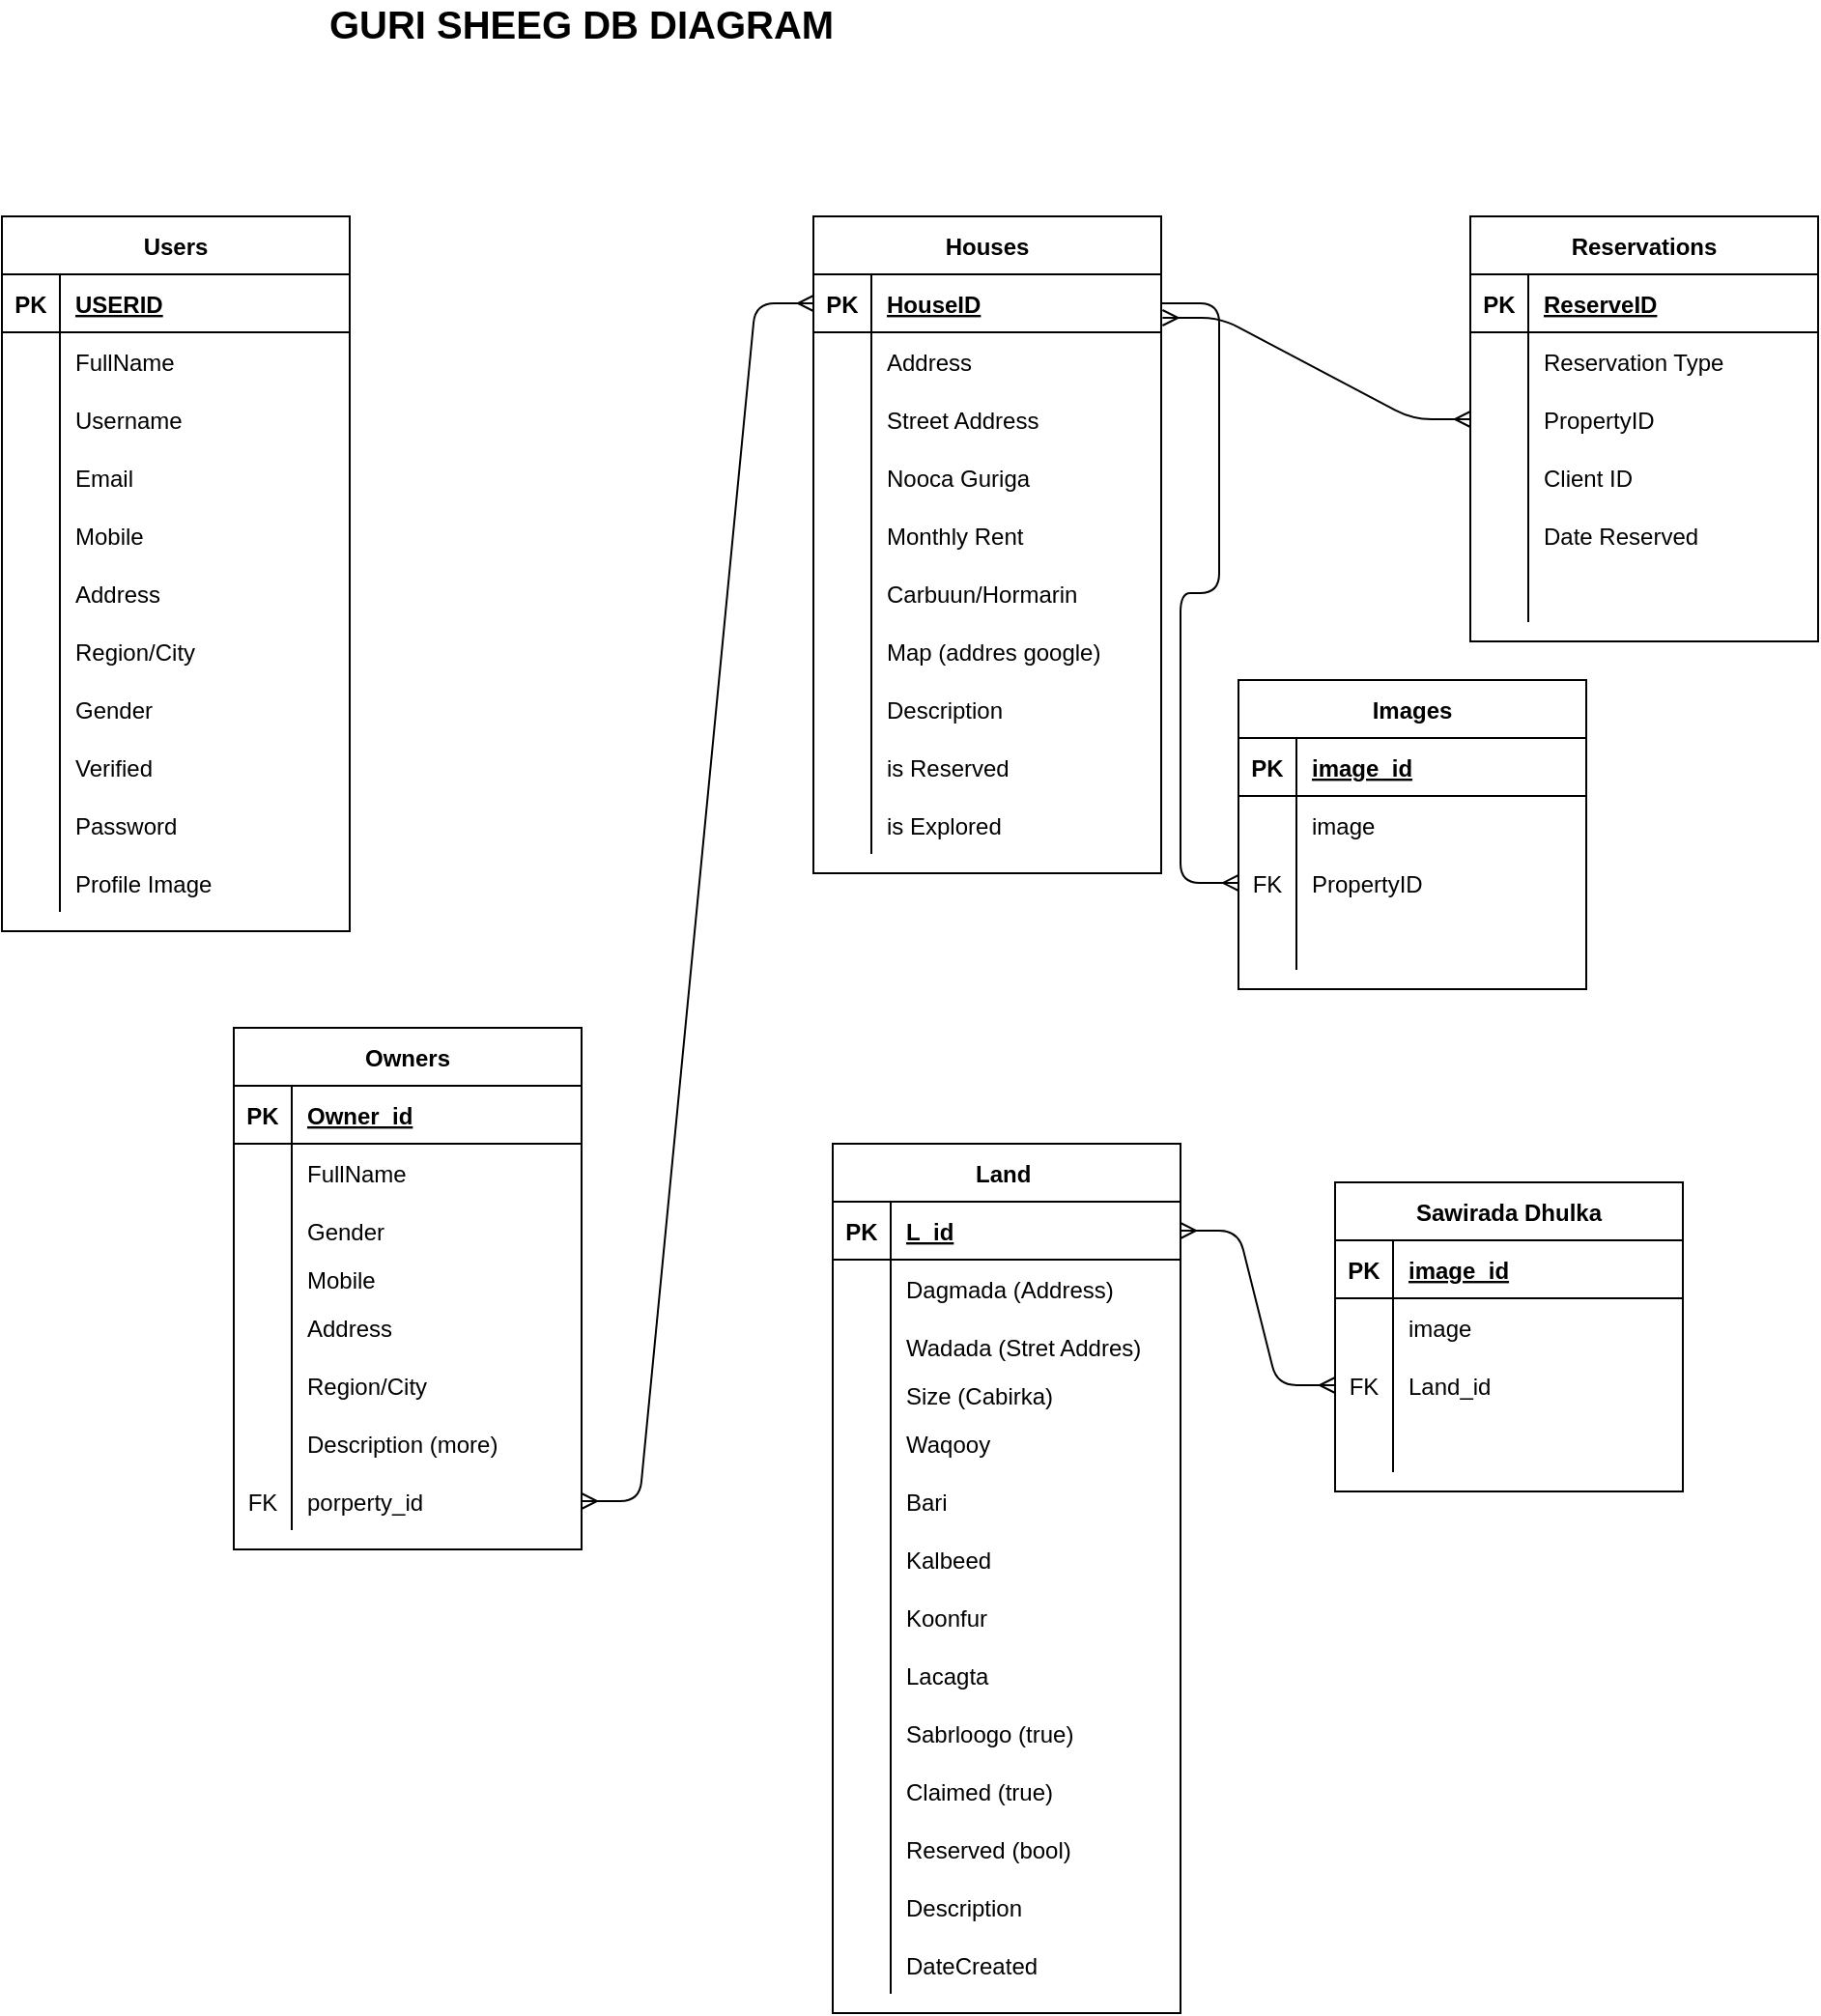 <mxfile version="13.9.9" type="device"><diagram id="U6_lb1b4vRO71BeF-wxr" name="Page-1"><mxGraphModel dx="1390" dy="605" grid="1" gridSize="10" guides="1" tooltips="1" connect="1" arrows="1" fold="1" page="1" pageScale="1" pageWidth="1920" pageHeight="1200" math="0" shadow="0"><root><mxCell id="0"/><mxCell id="1" parent="0"/><mxCell id="2ZqfNFGO2YNVvgoh3ZA--1" value="&lt;b&gt;&lt;font style=&quot;font-size: 20px&quot;&gt;GURI SHEEG DB DIAGRAM&lt;/font&gt;&lt;/b&gt;" style="text;html=1;strokeColor=none;fillColor=none;align=center;verticalAlign=middle;whiteSpace=wrap;rounded=0;" parent="1" vertex="1"><mxGeometry x="200" y="50" width="280" height="20" as="geometry"/></mxCell><mxCell id="2ZqfNFGO2YNVvgoh3ZA--2" value="Users" style="shape=table;startSize=30;container=1;collapsible=1;childLayout=tableLayout;fixedRows=1;rowLines=0;fontStyle=1;align=center;resizeLast=1;" parent="1" vertex="1"><mxGeometry x="40" y="160" width="180" height="370" as="geometry"/></mxCell><mxCell id="2ZqfNFGO2YNVvgoh3ZA--3" value="" style="shape=partialRectangle;collapsible=0;dropTarget=0;pointerEvents=0;fillColor=none;top=0;left=0;bottom=1;right=0;points=[[0,0.5],[1,0.5]];portConstraint=eastwest;" parent="2ZqfNFGO2YNVvgoh3ZA--2" vertex="1"><mxGeometry y="30" width="180" height="30" as="geometry"/></mxCell><mxCell id="2ZqfNFGO2YNVvgoh3ZA--4" value="PK" style="shape=partialRectangle;connectable=0;fillColor=none;top=0;left=0;bottom=0;right=0;fontStyle=1;overflow=hidden;" parent="2ZqfNFGO2YNVvgoh3ZA--3" vertex="1"><mxGeometry width="30" height="30" as="geometry"/></mxCell><mxCell id="2ZqfNFGO2YNVvgoh3ZA--5" value="USERID" style="shape=partialRectangle;connectable=0;fillColor=none;top=0;left=0;bottom=0;right=0;align=left;spacingLeft=6;fontStyle=5;overflow=hidden;" parent="2ZqfNFGO2YNVvgoh3ZA--3" vertex="1"><mxGeometry x="30" width="150" height="30" as="geometry"/></mxCell><mxCell id="2ZqfNFGO2YNVvgoh3ZA--6" value="" style="shape=partialRectangle;collapsible=0;dropTarget=0;pointerEvents=0;fillColor=none;top=0;left=0;bottom=0;right=0;points=[[0,0.5],[1,0.5]];portConstraint=eastwest;" parent="2ZqfNFGO2YNVvgoh3ZA--2" vertex="1"><mxGeometry y="60" width="180" height="30" as="geometry"/></mxCell><mxCell id="2ZqfNFGO2YNVvgoh3ZA--7" value="" style="shape=partialRectangle;connectable=0;fillColor=none;top=0;left=0;bottom=0;right=0;editable=1;overflow=hidden;" parent="2ZqfNFGO2YNVvgoh3ZA--6" vertex="1"><mxGeometry width="30" height="30" as="geometry"/></mxCell><mxCell id="2ZqfNFGO2YNVvgoh3ZA--8" value="FullName" style="shape=partialRectangle;connectable=0;fillColor=none;top=0;left=0;bottom=0;right=0;align=left;spacingLeft=6;overflow=hidden;" parent="2ZqfNFGO2YNVvgoh3ZA--6" vertex="1"><mxGeometry x="30" width="150" height="30" as="geometry"/></mxCell><mxCell id="2ZqfNFGO2YNVvgoh3ZA--9" value="" style="shape=partialRectangle;collapsible=0;dropTarget=0;pointerEvents=0;fillColor=none;top=0;left=0;bottom=0;right=0;points=[[0,0.5],[1,0.5]];portConstraint=eastwest;" parent="2ZqfNFGO2YNVvgoh3ZA--2" vertex="1"><mxGeometry y="90" width="180" height="30" as="geometry"/></mxCell><mxCell id="2ZqfNFGO2YNVvgoh3ZA--10" value="" style="shape=partialRectangle;connectable=0;fillColor=none;top=0;left=0;bottom=0;right=0;editable=1;overflow=hidden;" parent="2ZqfNFGO2YNVvgoh3ZA--9" vertex="1"><mxGeometry width="30" height="30" as="geometry"/></mxCell><mxCell id="2ZqfNFGO2YNVvgoh3ZA--11" value="Username" style="shape=partialRectangle;connectable=0;fillColor=none;top=0;left=0;bottom=0;right=0;align=left;spacingLeft=6;overflow=hidden;" parent="2ZqfNFGO2YNVvgoh3ZA--9" vertex="1"><mxGeometry x="30" width="150" height="30" as="geometry"/></mxCell><mxCell id="2ZqfNFGO2YNVvgoh3ZA--12" value="" style="shape=partialRectangle;collapsible=0;dropTarget=0;pointerEvents=0;fillColor=none;top=0;left=0;bottom=0;right=0;points=[[0,0.5],[1,0.5]];portConstraint=eastwest;" parent="2ZqfNFGO2YNVvgoh3ZA--2" vertex="1"><mxGeometry y="120" width="180" height="30" as="geometry"/></mxCell><mxCell id="2ZqfNFGO2YNVvgoh3ZA--13" value="" style="shape=partialRectangle;connectable=0;fillColor=none;top=0;left=0;bottom=0;right=0;editable=1;overflow=hidden;" parent="2ZqfNFGO2YNVvgoh3ZA--12" vertex="1"><mxGeometry width="30" height="30" as="geometry"/></mxCell><mxCell id="2ZqfNFGO2YNVvgoh3ZA--14" value="Email" style="shape=partialRectangle;connectable=0;fillColor=none;top=0;left=0;bottom=0;right=0;align=left;spacingLeft=6;overflow=hidden;" parent="2ZqfNFGO2YNVvgoh3ZA--12" vertex="1"><mxGeometry x="30" width="150" height="30" as="geometry"/></mxCell><mxCell id="2ZqfNFGO2YNVvgoh3ZA--15" value="" style="shape=partialRectangle;collapsible=0;dropTarget=0;pointerEvents=0;fillColor=none;top=0;left=0;bottom=0;right=0;points=[[0,0.5],[1,0.5]];portConstraint=eastwest;" parent="2ZqfNFGO2YNVvgoh3ZA--2" vertex="1"><mxGeometry y="150" width="180" height="30" as="geometry"/></mxCell><mxCell id="2ZqfNFGO2YNVvgoh3ZA--16" value="" style="shape=partialRectangle;connectable=0;fillColor=none;top=0;left=0;bottom=0;right=0;editable=1;overflow=hidden;" parent="2ZqfNFGO2YNVvgoh3ZA--15" vertex="1"><mxGeometry width="30" height="30" as="geometry"/></mxCell><mxCell id="2ZqfNFGO2YNVvgoh3ZA--17" value="Mobile" style="shape=partialRectangle;connectable=0;fillColor=none;top=0;left=0;bottom=0;right=0;align=left;spacingLeft=6;overflow=hidden;" parent="2ZqfNFGO2YNVvgoh3ZA--15" vertex="1"><mxGeometry x="30" width="150" height="30" as="geometry"/></mxCell><mxCell id="2ZqfNFGO2YNVvgoh3ZA--18" value="" style="shape=partialRectangle;collapsible=0;dropTarget=0;pointerEvents=0;fillColor=none;top=0;left=0;bottom=0;right=0;points=[[0,0.5],[1,0.5]];portConstraint=eastwest;" parent="2ZqfNFGO2YNVvgoh3ZA--2" vertex="1"><mxGeometry y="180" width="180" height="30" as="geometry"/></mxCell><mxCell id="2ZqfNFGO2YNVvgoh3ZA--19" value="" style="shape=partialRectangle;connectable=0;fillColor=none;top=0;left=0;bottom=0;right=0;editable=1;overflow=hidden;" parent="2ZqfNFGO2YNVvgoh3ZA--18" vertex="1"><mxGeometry width="30" height="30" as="geometry"/></mxCell><mxCell id="2ZqfNFGO2YNVvgoh3ZA--20" value="Address" style="shape=partialRectangle;connectable=0;fillColor=none;top=0;left=0;bottom=0;right=0;align=left;spacingLeft=6;overflow=hidden;" parent="2ZqfNFGO2YNVvgoh3ZA--18" vertex="1"><mxGeometry x="30" width="150" height="30" as="geometry"/></mxCell><mxCell id="2ZqfNFGO2YNVvgoh3ZA--21" value="" style="shape=partialRectangle;collapsible=0;dropTarget=0;pointerEvents=0;fillColor=none;top=0;left=0;bottom=0;right=0;points=[[0,0.5],[1,0.5]];portConstraint=eastwest;" parent="2ZqfNFGO2YNVvgoh3ZA--2" vertex="1"><mxGeometry y="210" width="180" height="30" as="geometry"/></mxCell><mxCell id="2ZqfNFGO2YNVvgoh3ZA--22" value="" style="shape=partialRectangle;connectable=0;fillColor=none;top=0;left=0;bottom=0;right=0;editable=1;overflow=hidden;" parent="2ZqfNFGO2YNVvgoh3ZA--21" vertex="1"><mxGeometry width="30" height="30" as="geometry"/></mxCell><mxCell id="2ZqfNFGO2YNVvgoh3ZA--23" value="Region/City" style="shape=partialRectangle;connectable=0;fillColor=none;top=0;left=0;bottom=0;right=0;align=left;spacingLeft=6;overflow=hidden;" parent="2ZqfNFGO2YNVvgoh3ZA--21" vertex="1"><mxGeometry x="30" width="150" height="30" as="geometry"/></mxCell><mxCell id="2ZqfNFGO2YNVvgoh3ZA--24" value="" style="shape=partialRectangle;collapsible=0;dropTarget=0;pointerEvents=0;fillColor=none;top=0;left=0;bottom=0;right=0;points=[[0,0.5],[1,0.5]];portConstraint=eastwest;" parent="2ZqfNFGO2YNVvgoh3ZA--2" vertex="1"><mxGeometry y="240" width="180" height="30" as="geometry"/></mxCell><mxCell id="2ZqfNFGO2YNVvgoh3ZA--25" value="" style="shape=partialRectangle;connectable=0;fillColor=none;top=0;left=0;bottom=0;right=0;editable=1;overflow=hidden;" parent="2ZqfNFGO2YNVvgoh3ZA--24" vertex="1"><mxGeometry width="30" height="30" as="geometry"/></mxCell><mxCell id="2ZqfNFGO2YNVvgoh3ZA--26" value="Gender" style="shape=partialRectangle;connectable=0;fillColor=none;top=0;left=0;bottom=0;right=0;align=left;spacingLeft=6;overflow=hidden;" parent="2ZqfNFGO2YNVvgoh3ZA--24" vertex="1"><mxGeometry x="30" width="150" height="30" as="geometry"/></mxCell><mxCell id="2ZqfNFGO2YNVvgoh3ZA--27" value="" style="shape=partialRectangle;collapsible=0;dropTarget=0;pointerEvents=0;fillColor=none;top=0;left=0;bottom=0;right=0;points=[[0,0.5],[1,0.5]];portConstraint=eastwest;" parent="2ZqfNFGO2YNVvgoh3ZA--2" vertex="1"><mxGeometry y="270" width="180" height="30" as="geometry"/></mxCell><mxCell id="2ZqfNFGO2YNVvgoh3ZA--28" value="" style="shape=partialRectangle;connectable=0;fillColor=none;top=0;left=0;bottom=0;right=0;editable=1;overflow=hidden;" parent="2ZqfNFGO2YNVvgoh3ZA--27" vertex="1"><mxGeometry width="30" height="30" as="geometry"/></mxCell><mxCell id="2ZqfNFGO2YNVvgoh3ZA--29" value="Verified" style="shape=partialRectangle;connectable=0;fillColor=none;top=0;left=0;bottom=0;right=0;align=left;spacingLeft=6;overflow=hidden;" parent="2ZqfNFGO2YNVvgoh3ZA--27" vertex="1"><mxGeometry x="30" width="150" height="30" as="geometry"/></mxCell><mxCell id="2ZqfNFGO2YNVvgoh3ZA--30" value="" style="shape=partialRectangle;collapsible=0;dropTarget=0;pointerEvents=0;fillColor=none;top=0;left=0;bottom=0;right=0;points=[[0,0.5],[1,0.5]];portConstraint=eastwest;" parent="2ZqfNFGO2YNVvgoh3ZA--2" vertex="1"><mxGeometry y="300" width="180" height="30" as="geometry"/></mxCell><mxCell id="2ZqfNFGO2YNVvgoh3ZA--31" value="" style="shape=partialRectangle;connectable=0;fillColor=none;top=0;left=0;bottom=0;right=0;editable=1;overflow=hidden;" parent="2ZqfNFGO2YNVvgoh3ZA--30" vertex="1"><mxGeometry width="30" height="30" as="geometry"/></mxCell><mxCell id="2ZqfNFGO2YNVvgoh3ZA--32" value="Password" style="shape=partialRectangle;connectable=0;fillColor=none;top=0;left=0;bottom=0;right=0;align=left;spacingLeft=6;overflow=hidden;" parent="2ZqfNFGO2YNVvgoh3ZA--30" vertex="1"><mxGeometry x="30" width="150" height="30" as="geometry"/></mxCell><mxCell id="2ZqfNFGO2YNVvgoh3ZA--39" value="" style="shape=partialRectangle;collapsible=0;dropTarget=0;pointerEvents=0;fillColor=none;top=0;left=0;bottom=0;right=0;points=[[0,0.5],[1,0.5]];portConstraint=eastwest;" parent="2ZqfNFGO2YNVvgoh3ZA--2" vertex="1"><mxGeometry y="330" width="180" height="30" as="geometry"/></mxCell><mxCell id="2ZqfNFGO2YNVvgoh3ZA--40" value="" style="shape=partialRectangle;connectable=0;fillColor=none;top=0;left=0;bottom=0;right=0;editable=1;overflow=hidden;" parent="2ZqfNFGO2YNVvgoh3ZA--39" vertex="1"><mxGeometry width="30" height="30" as="geometry"/></mxCell><mxCell id="2ZqfNFGO2YNVvgoh3ZA--41" value="Profile Image" style="shape=partialRectangle;connectable=0;fillColor=none;top=0;left=0;bottom=0;right=0;align=left;spacingLeft=6;overflow=hidden;" parent="2ZqfNFGO2YNVvgoh3ZA--39" vertex="1"><mxGeometry x="30" width="150" height="30" as="geometry"/></mxCell><mxCell id="F2On6cPzuV6YZW8nTKvz-1" value="Houses" style="shape=table;startSize=30;container=1;collapsible=1;childLayout=tableLayout;fixedRows=1;rowLines=0;fontStyle=1;align=center;resizeLast=1;" parent="1" vertex="1"><mxGeometry x="460" y="160" width="180" height="340" as="geometry"/></mxCell><mxCell id="F2On6cPzuV6YZW8nTKvz-2" value="" style="shape=partialRectangle;collapsible=0;dropTarget=0;pointerEvents=0;fillColor=none;top=0;left=0;bottom=1;right=0;points=[[0,0.5],[1,0.5]];portConstraint=eastwest;" parent="F2On6cPzuV6YZW8nTKvz-1" vertex="1"><mxGeometry y="30" width="180" height="30" as="geometry"/></mxCell><mxCell id="F2On6cPzuV6YZW8nTKvz-3" value="PK" style="shape=partialRectangle;connectable=0;fillColor=none;top=0;left=0;bottom=0;right=0;fontStyle=1;overflow=hidden;" parent="F2On6cPzuV6YZW8nTKvz-2" vertex="1"><mxGeometry width="30" height="30" as="geometry"/></mxCell><mxCell id="F2On6cPzuV6YZW8nTKvz-4" value="HouseID" style="shape=partialRectangle;connectable=0;fillColor=none;top=0;left=0;bottom=0;right=0;align=left;spacingLeft=6;fontStyle=5;overflow=hidden;" parent="F2On6cPzuV6YZW8nTKvz-2" vertex="1"><mxGeometry x="30" width="150" height="30" as="geometry"/></mxCell><mxCell id="F2On6cPzuV6YZW8nTKvz-5" value="" style="shape=partialRectangle;collapsible=0;dropTarget=0;pointerEvents=0;fillColor=none;top=0;left=0;bottom=0;right=0;points=[[0,0.5],[1,0.5]];portConstraint=eastwest;" parent="F2On6cPzuV6YZW8nTKvz-1" vertex="1"><mxGeometry y="60" width="180" height="30" as="geometry"/></mxCell><mxCell id="F2On6cPzuV6YZW8nTKvz-6" value="" style="shape=partialRectangle;connectable=0;fillColor=none;top=0;left=0;bottom=0;right=0;editable=1;overflow=hidden;" parent="F2On6cPzuV6YZW8nTKvz-5" vertex="1"><mxGeometry width="30" height="30" as="geometry"/></mxCell><mxCell id="F2On6cPzuV6YZW8nTKvz-7" value="Address" style="shape=partialRectangle;connectable=0;fillColor=none;top=0;left=0;bottom=0;right=0;align=left;spacingLeft=6;overflow=hidden;" parent="F2On6cPzuV6YZW8nTKvz-5" vertex="1"><mxGeometry x="30" width="150" height="30" as="geometry"/></mxCell><mxCell id="F2On6cPzuV6YZW8nTKvz-8" value="" style="shape=partialRectangle;collapsible=0;dropTarget=0;pointerEvents=0;fillColor=none;top=0;left=0;bottom=0;right=0;points=[[0,0.5],[1,0.5]];portConstraint=eastwest;" parent="F2On6cPzuV6YZW8nTKvz-1" vertex="1"><mxGeometry y="90" width="180" height="30" as="geometry"/></mxCell><mxCell id="F2On6cPzuV6YZW8nTKvz-9" value="" style="shape=partialRectangle;connectable=0;fillColor=none;top=0;left=0;bottom=0;right=0;editable=1;overflow=hidden;" parent="F2On6cPzuV6YZW8nTKvz-8" vertex="1"><mxGeometry width="30" height="30" as="geometry"/></mxCell><mxCell id="F2On6cPzuV6YZW8nTKvz-10" value="Street Address" style="shape=partialRectangle;connectable=0;fillColor=none;top=0;left=0;bottom=0;right=0;align=left;spacingLeft=6;overflow=hidden;" parent="F2On6cPzuV6YZW8nTKvz-8" vertex="1"><mxGeometry x="30" width="150" height="30" as="geometry"/></mxCell><mxCell id="F2On6cPzuV6YZW8nTKvz-11" value="" style="shape=partialRectangle;collapsible=0;dropTarget=0;pointerEvents=0;fillColor=none;top=0;left=0;bottom=0;right=0;points=[[0,0.5],[1,0.5]];portConstraint=eastwest;" parent="F2On6cPzuV6YZW8nTKvz-1" vertex="1"><mxGeometry y="120" width="180" height="30" as="geometry"/></mxCell><mxCell id="F2On6cPzuV6YZW8nTKvz-12" value="" style="shape=partialRectangle;connectable=0;fillColor=none;top=0;left=0;bottom=0;right=0;editable=1;overflow=hidden;" parent="F2On6cPzuV6YZW8nTKvz-11" vertex="1"><mxGeometry width="30" height="30" as="geometry"/></mxCell><mxCell id="F2On6cPzuV6YZW8nTKvz-13" value="Nooca Guriga" style="shape=partialRectangle;connectable=0;fillColor=none;top=0;left=0;bottom=0;right=0;align=left;spacingLeft=6;overflow=hidden;" parent="F2On6cPzuV6YZW8nTKvz-11" vertex="1"><mxGeometry x="30" width="150" height="30" as="geometry"/></mxCell><mxCell id="F2On6cPzuV6YZW8nTKvz-14" value="" style="shape=partialRectangle;collapsible=0;dropTarget=0;pointerEvents=0;fillColor=none;top=0;left=0;bottom=0;right=0;points=[[0,0.5],[1,0.5]];portConstraint=eastwest;" parent="F2On6cPzuV6YZW8nTKvz-1" vertex="1"><mxGeometry y="150" width="180" height="30" as="geometry"/></mxCell><mxCell id="F2On6cPzuV6YZW8nTKvz-15" value="" style="shape=partialRectangle;connectable=0;fillColor=none;top=0;left=0;bottom=0;right=0;editable=1;overflow=hidden;" parent="F2On6cPzuV6YZW8nTKvz-14" vertex="1"><mxGeometry width="30" height="30" as="geometry"/></mxCell><mxCell id="F2On6cPzuV6YZW8nTKvz-16" value="Monthly Rent" style="shape=partialRectangle;connectable=0;fillColor=none;top=0;left=0;bottom=0;right=0;align=left;spacingLeft=6;overflow=hidden;" parent="F2On6cPzuV6YZW8nTKvz-14" vertex="1"><mxGeometry x="30" width="150" height="30" as="geometry"/></mxCell><mxCell id="F2On6cPzuV6YZW8nTKvz-17" value="" style="shape=partialRectangle;collapsible=0;dropTarget=0;pointerEvents=0;fillColor=none;top=0;left=0;bottom=0;right=0;points=[[0,0.5],[1,0.5]];portConstraint=eastwest;" parent="F2On6cPzuV6YZW8nTKvz-1" vertex="1"><mxGeometry y="180" width="180" height="30" as="geometry"/></mxCell><mxCell id="F2On6cPzuV6YZW8nTKvz-18" value="" style="shape=partialRectangle;connectable=0;fillColor=none;top=0;left=0;bottom=0;right=0;editable=1;overflow=hidden;" parent="F2On6cPzuV6YZW8nTKvz-17" vertex="1"><mxGeometry width="30" height="30" as="geometry"/></mxCell><mxCell id="F2On6cPzuV6YZW8nTKvz-19" value="Carbuun/Hormarin" style="shape=partialRectangle;connectable=0;fillColor=none;top=0;left=0;bottom=0;right=0;align=left;spacingLeft=6;overflow=hidden;" parent="F2On6cPzuV6YZW8nTKvz-17" vertex="1"><mxGeometry x="30" width="150" height="30" as="geometry"/></mxCell><mxCell id="F2On6cPzuV6YZW8nTKvz-23" value="" style="shape=partialRectangle;collapsible=0;dropTarget=0;pointerEvents=0;fillColor=none;top=0;left=0;bottom=0;right=0;points=[[0,0.5],[1,0.5]];portConstraint=eastwest;" parent="F2On6cPzuV6YZW8nTKvz-1" vertex="1"><mxGeometry y="210" width="180" height="30" as="geometry"/></mxCell><mxCell id="F2On6cPzuV6YZW8nTKvz-24" value="" style="shape=partialRectangle;connectable=0;fillColor=none;top=0;left=0;bottom=0;right=0;editable=1;overflow=hidden;" parent="F2On6cPzuV6YZW8nTKvz-23" vertex="1"><mxGeometry width="30" height="30" as="geometry"/></mxCell><mxCell id="F2On6cPzuV6YZW8nTKvz-25" value="Map (addres google)" style="shape=partialRectangle;connectable=0;fillColor=none;top=0;left=0;bottom=0;right=0;align=left;spacingLeft=6;overflow=hidden;" parent="F2On6cPzuV6YZW8nTKvz-23" vertex="1"><mxGeometry x="30" width="150" height="30" as="geometry"/></mxCell><mxCell id="F2On6cPzuV6YZW8nTKvz-26" value="" style="shape=partialRectangle;collapsible=0;dropTarget=0;pointerEvents=0;fillColor=none;top=0;left=0;bottom=0;right=0;points=[[0,0.5],[1,0.5]];portConstraint=eastwest;" parent="F2On6cPzuV6YZW8nTKvz-1" vertex="1"><mxGeometry y="240" width="180" height="30" as="geometry"/></mxCell><mxCell id="F2On6cPzuV6YZW8nTKvz-27" value="" style="shape=partialRectangle;connectable=0;fillColor=none;top=0;left=0;bottom=0;right=0;editable=1;overflow=hidden;" parent="F2On6cPzuV6YZW8nTKvz-26" vertex="1"><mxGeometry width="30" height="30" as="geometry"/></mxCell><mxCell id="F2On6cPzuV6YZW8nTKvz-28" value="Description" style="shape=partialRectangle;connectable=0;fillColor=none;top=0;left=0;bottom=0;right=0;align=left;spacingLeft=6;overflow=hidden;" parent="F2On6cPzuV6YZW8nTKvz-26" vertex="1"><mxGeometry x="30" width="150" height="30" as="geometry"/></mxCell><mxCell id="F2On6cPzuV6YZW8nTKvz-29" value="" style="shape=partialRectangle;collapsible=0;dropTarget=0;pointerEvents=0;fillColor=none;top=0;left=0;bottom=0;right=0;points=[[0,0.5],[1,0.5]];portConstraint=eastwest;" parent="F2On6cPzuV6YZW8nTKvz-1" vertex="1"><mxGeometry y="270" width="180" height="30" as="geometry"/></mxCell><mxCell id="F2On6cPzuV6YZW8nTKvz-30" value="" style="shape=partialRectangle;connectable=0;fillColor=none;top=0;left=0;bottom=0;right=0;editable=1;overflow=hidden;" parent="F2On6cPzuV6YZW8nTKvz-29" vertex="1"><mxGeometry width="30" height="30" as="geometry"/></mxCell><mxCell id="F2On6cPzuV6YZW8nTKvz-31" value="is Reserved" style="shape=partialRectangle;connectable=0;fillColor=none;top=0;left=0;bottom=0;right=0;align=left;spacingLeft=6;overflow=hidden;" parent="F2On6cPzuV6YZW8nTKvz-29" vertex="1"><mxGeometry x="30" width="150" height="30" as="geometry"/></mxCell><mxCell id="F2On6cPzuV6YZW8nTKvz-32" value="" style="shape=partialRectangle;collapsible=0;dropTarget=0;pointerEvents=0;fillColor=none;top=0;left=0;bottom=0;right=0;points=[[0,0.5],[1,0.5]];portConstraint=eastwest;" parent="F2On6cPzuV6YZW8nTKvz-1" vertex="1"><mxGeometry y="300" width="180" height="30" as="geometry"/></mxCell><mxCell id="F2On6cPzuV6YZW8nTKvz-33" value="" style="shape=partialRectangle;connectable=0;fillColor=none;top=0;left=0;bottom=0;right=0;editable=1;overflow=hidden;" parent="F2On6cPzuV6YZW8nTKvz-32" vertex="1"><mxGeometry width="30" height="30" as="geometry"/></mxCell><mxCell id="F2On6cPzuV6YZW8nTKvz-34" value="is Explored" style="shape=partialRectangle;connectable=0;fillColor=none;top=0;left=0;bottom=0;right=0;align=left;spacingLeft=6;overflow=hidden;" parent="F2On6cPzuV6YZW8nTKvz-32" vertex="1"><mxGeometry x="30" width="150" height="30" as="geometry"/></mxCell><mxCell id="F2On6cPzuV6YZW8nTKvz-38" value="Reservations" style="shape=table;startSize=30;container=1;collapsible=1;childLayout=tableLayout;fixedRows=1;rowLines=0;fontStyle=1;align=center;resizeLast=1;" parent="1" vertex="1"><mxGeometry x="800" y="160" width="180" height="220" as="geometry"/></mxCell><mxCell id="F2On6cPzuV6YZW8nTKvz-39" value="" style="shape=partialRectangle;collapsible=0;dropTarget=0;pointerEvents=0;fillColor=none;top=0;left=0;bottom=1;right=0;points=[[0,0.5],[1,0.5]];portConstraint=eastwest;" parent="F2On6cPzuV6YZW8nTKvz-38" vertex="1"><mxGeometry y="30" width="180" height="30" as="geometry"/></mxCell><mxCell id="F2On6cPzuV6YZW8nTKvz-40" value="PK" style="shape=partialRectangle;connectable=0;fillColor=none;top=0;left=0;bottom=0;right=0;fontStyle=1;overflow=hidden;" parent="F2On6cPzuV6YZW8nTKvz-39" vertex="1"><mxGeometry width="30" height="30" as="geometry"/></mxCell><mxCell id="F2On6cPzuV6YZW8nTKvz-41" value="ReserveID" style="shape=partialRectangle;connectable=0;fillColor=none;top=0;left=0;bottom=0;right=0;align=left;spacingLeft=6;fontStyle=5;overflow=hidden;" parent="F2On6cPzuV6YZW8nTKvz-39" vertex="1"><mxGeometry x="30" width="150" height="30" as="geometry"/></mxCell><mxCell id="F2On6cPzuV6YZW8nTKvz-42" value="" style="shape=partialRectangle;collapsible=0;dropTarget=0;pointerEvents=0;fillColor=none;top=0;left=0;bottom=0;right=0;points=[[0,0.5],[1,0.5]];portConstraint=eastwest;" parent="F2On6cPzuV6YZW8nTKvz-38" vertex="1"><mxGeometry y="60" width="180" height="30" as="geometry"/></mxCell><mxCell id="F2On6cPzuV6YZW8nTKvz-43" value="" style="shape=partialRectangle;connectable=0;fillColor=none;top=0;left=0;bottom=0;right=0;editable=1;overflow=hidden;" parent="F2On6cPzuV6YZW8nTKvz-42" vertex="1"><mxGeometry width="30" height="30" as="geometry"/></mxCell><mxCell id="F2On6cPzuV6YZW8nTKvz-44" value="Reservation Type" style="shape=partialRectangle;connectable=0;fillColor=none;top=0;left=0;bottom=0;right=0;align=left;spacingLeft=6;overflow=hidden;" parent="F2On6cPzuV6YZW8nTKvz-42" vertex="1"><mxGeometry x="30" width="150" height="30" as="geometry"/></mxCell><mxCell id="F2On6cPzuV6YZW8nTKvz-45" value="" style="shape=partialRectangle;collapsible=0;dropTarget=0;pointerEvents=0;fillColor=none;top=0;left=0;bottom=0;right=0;points=[[0,0.5],[1,0.5]];portConstraint=eastwest;" parent="F2On6cPzuV6YZW8nTKvz-38" vertex="1"><mxGeometry y="90" width="180" height="30" as="geometry"/></mxCell><mxCell id="F2On6cPzuV6YZW8nTKvz-46" value="" style="shape=partialRectangle;connectable=0;fillColor=none;top=0;left=0;bottom=0;right=0;editable=1;overflow=hidden;" parent="F2On6cPzuV6YZW8nTKvz-45" vertex="1"><mxGeometry width="30" height="30" as="geometry"/></mxCell><mxCell id="F2On6cPzuV6YZW8nTKvz-47" value="PropertyID" style="shape=partialRectangle;connectable=0;fillColor=none;top=0;left=0;bottom=0;right=0;align=left;spacingLeft=6;overflow=hidden;" parent="F2On6cPzuV6YZW8nTKvz-45" vertex="1"><mxGeometry x="30" width="150" height="30" as="geometry"/></mxCell><mxCell id="F2On6cPzuV6YZW8nTKvz-48" value="" style="shape=partialRectangle;collapsible=0;dropTarget=0;pointerEvents=0;fillColor=none;top=0;left=0;bottom=0;right=0;points=[[0,0.5],[1,0.5]];portConstraint=eastwest;" parent="F2On6cPzuV6YZW8nTKvz-38" vertex="1"><mxGeometry y="120" width="180" height="30" as="geometry"/></mxCell><mxCell id="F2On6cPzuV6YZW8nTKvz-49" value="" style="shape=partialRectangle;connectable=0;fillColor=none;top=0;left=0;bottom=0;right=0;editable=1;overflow=hidden;" parent="F2On6cPzuV6YZW8nTKvz-48" vertex="1"><mxGeometry width="30" height="30" as="geometry"/></mxCell><mxCell id="F2On6cPzuV6YZW8nTKvz-50" value="Client ID" style="shape=partialRectangle;connectable=0;fillColor=none;top=0;left=0;bottom=0;right=0;align=left;spacingLeft=6;overflow=hidden;" parent="F2On6cPzuV6YZW8nTKvz-48" vertex="1"><mxGeometry x="30" width="150" height="30" as="geometry"/></mxCell><mxCell id="F2On6cPzuV6YZW8nTKvz-51" value="" style="shape=partialRectangle;collapsible=0;dropTarget=0;pointerEvents=0;fillColor=none;top=0;left=0;bottom=0;right=0;points=[[0,0.5],[1,0.5]];portConstraint=eastwest;" parent="F2On6cPzuV6YZW8nTKvz-38" vertex="1"><mxGeometry y="150" width="180" height="30" as="geometry"/></mxCell><mxCell id="F2On6cPzuV6YZW8nTKvz-52" value="" style="shape=partialRectangle;connectable=0;fillColor=none;top=0;left=0;bottom=0;right=0;editable=1;overflow=hidden;" parent="F2On6cPzuV6YZW8nTKvz-51" vertex="1"><mxGeometry width="30" height="30" as="geometry"/></mxCell><mxCell id="F2On6cPzuV6YZW8nTKvz-53" value="Date Reserved" style="shape=partialRectangle;connectable=0;fillColor=none;top=0;left=0;bottom=0;right=0;align=left;spacingLeft=6;overflow=hidden;" parent="F2On6cPzuV6YZW8nTKvz-51" vertex="1"><mxGeometry x="30" width="150" height="30" as="geometry"/></mxCell><mxCell id="F2On6cPzuV6YZW8nTKvz-66" value="" style="shape=partialRectangle;collapsible=0;dropTarget=0;pointerEvents=0;fillColor=none;top=0;left=0;bottom=0;right=0;points=[[0,0.5],[1,0.5]];portConstraint=eastwest;" parent="F2On6cPzuV6YZW8nTKvz-38" vertex="1"><mxGeometry y="180" width="180" height="30" as="geometry"/></mxCell><mxCell id="F2On6cPzuV6YZW8nTKvz-67" value="" style="shape=partialRectangle;connectable=0;fillColor=none;top=0;left=0;bottom=0;right=0;editable=1;overflow=hidden;" parent="F2On6cPzuV6YZW8nTKvz-66" vertex="1"><mxGeometry width="30" height="30" as="geometry"/></mxCell><mxCell id="F2On6cPzuV6YZW8nTKvz-68" value="" style="shape=partialRectangle;connectable=0;fillColor=none;top=0;left=0;bottom=0;right=0;align=left;spacingLeft=6;overflow=hidden;" parent="F2On6cPzuV6YZW8nTKvz-66" vertex="1"><mxGeometry x="30" width="150" height="30" as="geometry"/></mxCell><mxCell id="F2On6cPzuV6YZW8nTKvz-75" value="Images" style="shape=table;startSize=30;container=1;collapsible=1;childLayout=tableLayout;fixedRows=1;rowLines=0;fontStyle=1;align=center;resizeLast=1;" parent="1" vertex="1"><mxGeometry x="680" y="400" width="180" height="160" as="geometry"/></mxCell><mxCell id="F2On6cPzuV6YZW8nTKvz-76" value="" style="shape=partialRectangle;collapsible=0;dropTarget=0;pointerEvents=0;fillColor=none;top=0;left=0;bottom=1;right=0;points=[[0,0.5],[1,0.5]];portConstraint=eastwest;" parent="F2On6cPzuV6YZW8nTKvz-75" vertex="1"><mxGeometry y="30" width="180" height="30" as="geometry"/></mxCell><mxCell id="F2On6cPzuV6YZW8nTKvz-77" value="PK" style="shape=partialRectangle;connectable=0;fillColor=none;top=0;left=0;bottom=0;right=0;fontStyle=1;overflow=hidden;" parent="F2On6cPzuV6YZW8nTKvz-76" vertex="1"><mxGeometry width="30" height="30" as="geometry"/></mxCell><mxCell id="F2On6cPzuV6YZW8nTKvz-78" value="image_id" style="shape=partialRectangle;connectable=0;fillColor=none;top=0;left=0;bottom=0;right=0;align=left;spacingLeft=6;fontStyle=5;overflow=hidden;" parent="F2On6cPzuV6YZW8nTKvz-76" vertex="1"><mxGeometry x="30" width="150" height="30" as="geometry"/></mxCell><mxCell id="F2On6cPzuV6YZW8nTKvz-79" value="" style="shape=partialRectangle;collapsible=0;dropTarget=0;pointerEvents=0;fillColor=none;top=0;left=0;bottom=0;right=0;points=[[0,0.5],[1,0.5]];portConstraint=eastwest;" parent="F2On6cPzuV6YZW8nTKvz-75" vertex="1"><mxGeometry y="60" width="180" height="30" as="geometry"/></mxCell><mxCell id="F2On6cPzuV6YZW8nTKvz-80" value="" style="shape=partialRectangle;connectable=0;fillColor=none;top=0;left=0;bottom=0;right=0;editable=1;overflow=hidden;" parent="F2On6cPzuV6YZW8nTKvz-79" vertex="1"><mxGeometry width="30" height="30" as="geometry"/></mxCell><mxCell id="F2On6cPzuV6YZW8nTKvz-81" value="image" style="shape=partialRectangle;connectable=0;fillColor=none;top=0;left=0;bottom=0;right=0;align=left;spacingLeft=6;overflow=hidden;" parent="F2On6cPzuV6YZW8nTKvz-79" vertex="1"><mxGeometry x="30" width="150" height="30" as="geometry"/></mxCell><mxCell id="F2On6cPzuV6YZW8nTKvz-82" value="" style="shape=partialRectangle;collapsible=0;dropTarget=0;pointerEvents=0;fillColor=none;top=0;left=0;bottom=0;right=0;points=[[0,0.5],[1,0.5]];portConstraint=eastwest;" parent="F2On6cPzuV6YZW8nTKvz-75" vertex="1"><mxGeometry y="90" width="180" height="30" as="geometry"/></mxCell><mxCell id="F2On6cPzuV6YZW8nTKvz-83" value="FK" style="shape=partialRectangle;connectable=0;fillColor=none;top=0;left=0;bottom=0;right=0;editable=1;overflow=hidden;" parent="F2On6cPzuV6YZW8nTKvz-82" vertex="1"><mxGeometry width="30" height="30" as="geometry"/></mxCell><mxCell id="F2On6cPzuV6YZW8nTKvz-84" value="PropertyID" style="shape=partialRectangle;connectable=0;fillColor=none;top=0;left=0;bottom=0;right=0;align=left;spacingLeft=6;overflow=hidden;" parent="F2On6cPzuV6YZW8nTKvz-82" vertex="1"><mxGeometry x="30" width="150" height="30" as="geometry"/></mxCell><mxCell id="F2On6cPzuV6YZW8nTKvz-91" value="" style="shape=partialRectangle;collapsible=0;dropTarget=0;pointerEvents=0;fillColor=none;top=0;left=0;bottom=0;right=0;points=[[0,0.5],[1,0.5]];portConstraint=eastwest;" parent="F2On6cPzuV6YZW8nTKvz-75" vertex="1"><mxGeometry y="120" width="180" height="30" as="geometry"/></mxCell><mxCell id="F2On6cPzuV6YZW8nTKvz-92" value="" style="shape=partialRectangle;connectable=0;fillColor=none;top=0;left=0;bottom=0;right=0;editable=1;overflow=hidden;" parent="F2On6cPzuV6YZW8nTKvz-91" vertex="1"><mxGeometry width="30" height="30" as="geometry"/></mxCell><mxCell id="F2On6cPzuV6YZW8nTKvz-93" value="" style="shape=partialRectangle;connectable=0;fillColor=none;top=0;left=0;bottom=0;right=0;align=left;spacingLeft=6;overflow=hidden;" parent="F2On6cPzuV6YZW8nTKvz-91" vertex="1"><mxGeometry x="30" width="150" height="30" as="geometry"/></mxCell><mxCell id="F2On6cPzuV6YZW8nTKvz-94" value="" style="edgeStyle=entityRelationEdgeStyle;fontSize=12;html=1;endArrow=ERmany;exitX=1;exitY=0.5;exitDx=0;exitDy=0;entryX=0;entryY=0.5;entryDx=0;entryDy=0;" parent="1" source="F2On6cPzuV6YZW8nTKvz-2" target="F2On6cPzuV6YZW8nTKvz-82" edge="1"><mxGeometry width="100" height="100" relative="1" as="geometry"><mxPoint x="590" y="670" as="sourcePoint"/><mxPoint x="690" y="570" as="targetPoint"/></mxGeometry></mxCell><mxCell id="F2On6cPzuV6YZW8nTKvz-95" value="" style="edgeStyle=entityRelationEdgeStyle;fontSize=12;html=1;endArrow=ERmany;startArrow=ERmany;entryX=0;entryY=0.5;entryDx=0;entryDy=0;exitX=1.004;exitY=0.75;exitDx=0;exitDy=0;exitPerimeter=0;" parent="1" source="F2On6cPzuV6YZW8nTKvz-2" target="F2On6cPzuV6YZW8nTKvz-45" edge="1"><mxGeometry width="100" height="100" relative="1" as="geometry"><mxPoint x="700" y="380" as="sourcePoint"/><mxPoint x="800" y="280" as="targetPoint"/></mxGeometry></mxCell><mxCell id="F2On6cPzuV6YZW8nTKvz-96" value="Owners" style="shape=table;startSize=30;container=1;collapsible=1;childLayout=tableLayout;fixedRows=1;rowLines=0;fontStyle=1;align=center;resizeLast=1;" parent="1" vertex="1"><mxGeometry x="160" y="580" width="180" height="270" as="geometry"/></mxCell><mxCell id="F2On6cPzuV6YZW8nTKvz-97" value="" style="shape=partialRectangle;collapsible=0;dropTarget=0;pointerEvents=0;fillColor=none;top=0;left=0;bottom=1;right=0;points=[[0,0.5],[1,0.5]];portConstraint=eastwest;" parent="F2On6cPzuV6YZW8nTKvz-96" vertex="1"><mxGeometry y="30" width="180" height="30" as="geometry"/></mxCell><mxCell id="F2On6cPzuV6YZW8nTKvz-98" value="PK" style="shape=partialRectangle;connectable=0;fillColor=none;top=0;left=0;bottom=0;right=0;fontStyle=1;overflow=hidden;" parent="F2On6cPzuV6YZW8nTKvz-97" vertex="1"><mxGeometry width="30" height="30" as="geometry"/></mxCell><mxCell id="F2On6cPzuV6YZW8nTKvz-99" value="Owner_id" style="shape=partialRectangle;connectable=0;fillColor=none;top=0;left=0;bottom=0;right=0;align=left;spacingLeft=6;fontStyle=5;overflow=hidden;" parent="F2On6cPzuV6YZW8nTKvz-97" vertex="1"><mxGeometry x="30" width="150" height="30" as="geometry"/></mxCell><mxCell id="F2On6cPzuV6YZW8nTKvz-100" value="" style="shape=partialRectangle;collapsible=0;dropTarget=0;pointerEvents=0;fillColor=none;top=0;left=0;bottom=0;right=0;points=[[0,0.5],[1,0.5]];portConstraint=eastwest;" parent="F2On6cPzuV6YZW8nTKvz-96" vertex="1"><mxGeometry y="60" width="180" height="30" as="geometry"/></mxCell><mxCell id="F2On6cPzuV6YZW8nTKvz-101" value="" style="shape=partialRectangle;connectable=0;fillColor=none;top=0;left=0;bottom=0;right=0;editable=1;overflow=hidden;" parent="F2On6cPzuV6YZW8nTKvz-100" vertex="1"><mxGeometry width="30" height="30" as="geometry"/></mxCell><mxCell id="F2On6cPzuV6YZW8nTKvz-102" value="FullName" style="shape=partialRectangle;connectable=0;fillColor=none;top=0;left=0;bottom=0;right=0;align=left;spacingLeft=6;overflow=hidden;" parent="F2On6cPzuV6YZW8nTKvz-100" vertex="1"><mxGeometry x="30" width="150" height="30" as="geometry"/></mxCell><mxCell id="F2On6cPzuV6YZW8nTKvz-103" value="" style="shape=partialRectangle;collapsible=0;dropTarget=0;pointerEvents=0;fillColor=none;top=0;left=0;bottom=0;right=0;points=[[0,0.5],[1,0.5]];portConstraint=eastwest;" parent="F2On6cPzuV6YZW8nTKvz-96" vertex="1"><mxGeometry y="90" width="180" height="30" as="geometry"/></mxCell><mxCell id="F2On6cPzuV6YZW8nTKvz-104" value="" style="shape=partialRectangle;connectable=0;fillColor=none;top=0;left=0;bottom=0;right=0;editable=1;overflow=hidden;" parent="F2On6cPzuV6YZW8nTKvz-103" vertex="1"><mxGeometry width="30" height="30" as="geometry"/></mxCell><mxCell id="F2On6cPzuV6YZW8nTKvz-105" value="Gender" style="shape=partialRectangle;connectable=0;fillColor=none;top=0;left=0;bottom=0;right=0;align=left;spacingLeft=6;overflow=hidden;" parent="F2On6cPzuV6YZW8nTKvz-103" vertex="1"><mxGeometry x="30" width="150" height="30" as="geometry"/></mxCell><mxCell id="F2On6cPzuV6YZW8nTKvz-106" value="" style="shape=partialRectangle;collapsible=0;dropTarget=0;pointerEvents=0;fillColor=none;top=0;left=0;bottom=0;right=0;points=[[0,0.5],[1,0.5]];portConstraint=eastwest;" parent="F2On6cPzuV6YZW8nTKvz-96" vertex="1"><mxGeometry y="120" width="180" height="20" as="geometry"/></mxCell><mxCell id="F2On6cPzuV6YZW8nTKvz-107" value="" style="shape=partialRectangle;connectable=0;fillColor=none;top=0;left=0;bottom=0;right=0;editable=1;overflow=hidden;" parent="F2On6cPzuV6YZW8nTKvz-106" vertex="1"><mxGeometry width="30" height="20" as="geometry"/></mxCell><mxCell id="F2On6cPzuV6YZW8nTKvz-108" value="Mobile" style="shape=partialRectangle;connectable=0;fillColor=none;top=0;left=0;bottom=0;right=0;align=left;spacingLeft=6;overflow=hidden;" parent="F2On6cPzuV6YZW8nTKvz-106" vertex="1"><mxGeometry x="30" width="150" height="20" as="geometry"/></mxCell><mxCell id="F2On6cPzuV6YZW8nTKvz-109" value="" style="shape=partialRectangle;collapsible=0;dropTarget=0;pointerEvents=0;fillColor=none;top=0;left=0;bottom=0;right=0;points=[[0,0.5],[1,0.5]];portConstraint=eastwest;" parent="F2On6cPzuV6YZW8nTKvz-96" vertex="1"><mxGeometry y="140" width="180" height="30" as="geometry"/></mxCell><mxCell id="F2On6cPzuV6YZW8nTKvz-110" value="" style="shape=partialRectangle;connectable=0;fillColor=none;top=0;left=0;bottom=0;right=0;editable=1;overflow=hidden;" parent="F2On6cPzuV6YZW8nTKvz-109" vertex="1"><mxGeometry width="30" height="30" as="geometry"/></mxCell><mxCell id="F2On6cPzuV6YZW8nTKvz-111" value="Address" style="shape=partialRectangle;connectable=0;fillColor=none;top=0;left=0;bottom=0;right=0;align=left;spacingLeft=6;overflow=hidden;" parent="F2On6cPzuV6YZW8nTKvz-109" vertex="1"><mxGeometry x="30" width="150" height="30" as="geometry"/></mxCell><mxCell id="F2On6cPzuV6YZW8nTKvz-115" value="" style="shape=partialRectangle;collapsible=0;dropTarget=0;pointerEvents=0;fillColor=none;top=0;left=0;bottom=0;right=0;points=[[0,0.5],[1,0.5]];portConstraint=eastwest;" parent="F2On6cPzuV6YZW8nTKvz-96" vertex="1"><mxGeometry y="170" width="180" height="30" as="geometry"/></mxCell><mxCell id="F2On6cPzuV6YZW8nTKvz-116" value="" style="shape=partialRectangle;connectable=0;fillColor=none;top=0;left=0;bottom=0;right=0;editable=1;overflow=hidden;" parent="F2On6cPzuV6YZW8nTKvz-115" vertex="1"><mxGeometry width="30" height="30" as="geometry"/></mxCell><mxCell id="F2On6cPzuV6YZW8nTKvz-117" value="Region/City" style="shape=partialRectangle;connectable=0;fillColor=none;top=0;left=0;bottom=0;right=0;align=left;spacingLeft=6;overflow=hidden;" parent="F2On6cPzuV6YZW8nTKvz-115" vertex="1"><mxGeometry x="30" width="150" height="30" as="geometry"/></mxCell><mxCell id="F2On6cPzuV6YZW8nTKvz-127" value="" style="shape=partialRectangle;collapsible=0;dropTarget=0;pointerEvents=0;fillColor=none;top=0;left=0;bottom=0;right=0;points=[[0,0.5],[1,0.5]];portConstraint=eastwest;" parent="F2On6cPzuV6YZW8nTKvz-96" vertex="1"><mxGeometry y="200" width="180" height="30" as="geometry"/></mxCell><mxCell id="F2On6cPzuV6YZW8nTKvz-128" value="" style="shape=partialRectangle;connectable=0;fillColor=none;top=0;left=0;bottom=0;right=0;editable=1;overflow=hidden;" parent="F2On6cPzuV6YZW8nTKvz-127" vertex="1"><mxGeometry width="30" height="30" as="geometry"/></mxCell><mxCell id="F2On6cPzuV6YZW8nTKvz-129" value="Description (more)" style="shape=partialRectangle;connectable=0;fillColor=none;top=0;left=0;bottom=0;right=0;align=left;spacingLeft=6;overflow=hidden;" parent="F2On6cPzuV6YZW8nTKvz-127" vertex="1"><mxGeometry x="30" width="150" height="30" as="geometry"/></mxCell><mxCell id="F2On6cPzuV6YZW8nTKvz-130" value="" style="shape=partialRectangle;collapsible=0;dropTarget=0;pointerEvents=0;fillColor=none;top=0;left=0;bottom=0;right=0;points=[[0,0.5],[1,0.5]];portConstraint=eastwest;" parent="F2On6cPzuV6YZW8nTKvz-96" vertex="1"><mxGeometry y="230" width="180" height="30" as="geometry"/></mxCell><mxCell id="F2On6cPzuV6YZW8nTKvz-131" value="FK" style="shape=partialRectangle;connectable=0;fillColor=none;top=0;left=0;bottom=0;right=0;editable=1;overflow=hidden;" parent="F2On6cPzuV6YZW8nTKvz-130" vertex="1"><mxGeometry width="30" height="30" as="geometry"/></mxCell><mxCell id="F2On6cPzuV6YZW8nTKvz-132" value="porperty_id" style="shape=partialRectangle;connectable=0;fillColor=none;top=0;left=0;bottom=0;right=0;align=left;spacingLeft=6;overflow=hidden;" parent="F2On6cPzuV6YZW8nTKvz-130" vertex="1"><mxGeometry x="30" width="150" height="30" as="geometry"/></mxCell><mxCell id="F2On6cPzuV6YZW8nTKvz-133" value="" style="edgeStyle=entityRelationEdgeStyle;fontSize=12;html=1;endArrow=ERmany;startArrow=ERmany;exitX=1;exitY=0.5;exitDx=0;exitDy=0;entryX=0;entryY=0.5;entryDx=0;entryDy=0;" parent="1" source="F2On6cPzuV6YZW8nTKvz-130" target="F2On6cPzuV6YZW8nTKvz-2" edge="1"><mxGeometry width="100" height="100" relative="1" as="geometry"><mxPoint x="460" y="710" as="sourcePoint"/><mxPoint x="560" y="610" as="targetPoint"/></mxGeometry></mxCell><mxCell id="Dku65j2FzhRDF75KE_Of-1" value="Land " style="shape=table;startSize=30;container=1;collapsible=1;childLayout=tableLayout;fixedRows=1;rowLines=0;fontStyle=1;align=center;resizeLast=1;" vertex="1" parent="1"><mxGeometry x="470" y="640" width="180" height="450" as="geometry"/></mxCell><mxCell id="Dku65j2FzhRDF75KE_Of-2" value="" style="shape=partialRectangle;collapsible=0;dropTarget=0;pointerEvents=0;fillColor=none;top=0;left=0;bottom=1;right=0;points=[[0,0.5],[1,0.5]];portConstraint=eastwest;" vertex="1" parent="Dku65j2FzhRDF75KE_Of-1"><mxGeometry y="30" width="180" height="30" as="geometry"/></mxCell><mxCell id="Dku65j2FzhRDF75KE_Of-3" value="PK" style="shape=partialRectangle;connectable=0;fillColor=none;top=0;left=0;bottom=0;right=0;fontStyle=1;overflow=hidden;" vertex="1" parent="Dku65j2FzhRDF75KE_Of-2"><mxGeometry width="30" height="30" as="geometry"/></mxCell><mxCell id="Dku65j2FzhRDF75KE_Of-4" value="L_id" style="shape=partialRectangle;connectable=0;fillColor=none;top=0;left=0;bottom=0;right=0;align=left;spacingLeft=6;fontStyle=5;overflow=hidden;" vertex="1" parent="Dku65j2FzhRDF75KE_Of-2"><mxGeometry x="30" width="150" height="30" as="geometry"/></mxCell><mxCell id="Dku65j2FzhRDF75KE_Of-5" value="" style="shape=partialRectangle;collapsible=0;dropTarget=0;pointerEvents=0;fillColor=none;top=0;left=0;bottom=0;right=0;points=[[0,0.5],[1,0.5]];portConstraint=eastwest;" vertex="1" parent="Dku65j2FzhRDF75KE_Of-1"><mxGeometry y="60" width="180" height="30" as="geometry"/></mxCell><mxCell id="Dku65j2FzhRDF75KE_Of-6" value="" style="shape=partialRectangle;connectable=0;fillColor=none;top=0;left=0;bottom=0;right=0;editable=1;overflow=hidden;" vertex="1" parent="Dku65j2FzhRDF75KE_Of-5"><mxGeometry width="30" height="30" as="geometry"/></mxCell><mxCell id="Dku65j2FzhRDF75KE_Of-7" value="Dagmada (Address)" style="shape=partialRectangle;connectable=0;fillColor=none;top=0;left=0;bottom=0;right=0;align=left;spacingLeft=6;overflow=hidden;" vertex="1" parent="Dku65j2FzhRDF75KE_Of-5"><mxGeometry x="30" width="150" height="30" as="geometry"/></mxCell><mxCell id="Dku65j2FzhRDF75KE_Of-8" value="" style="shape=partialRectangle;collapsible=0;dropTarget=0;pointerEvents=0;fillColor=none;top=0;left=0;bottom=0;right=0;points=[[0,0.5],[1,0.5]];portConstraint=eastwest;" vertex="1" parent="Dku65j2FzhRDF75KE_Of-1"><mxGeometry y="90" width="180" height="30" as="geometry"/></mxCell><mxCell id="Dku65j2FzhRDF75KE_Of-9" value="" style="shape=partialRectangle;connectable=0;fillColor=none;top=0;left=0;bottom=0;right=0;editable=1;overflow=hidden;" vertex="1" parent="Dku65j2FzhRDF75KE_Of-8"><mxGeometry width="30" height="30" as="geometry"/></mxCell><mxCell id="Dku65j2FzhRDF75KE_Of-10" value="Wadada (Stret Addres)" style="shape=partialRectangle;connectable=0;fillColor=none;top=0;left=0;bottom=0;right=0;align=left;spacingLeft=6;overflow=hidden;" vertex="1" parent="Dku65j2FzhRDF75KE_Of-8"><mxGeometry x="30" width="150" height="30" as="geometry"/></mxCell><mxCell id="Dku65j2FzhRDF75KE_Of-11" value="" style="shape=partialRectangle;collapsible=0;dropTarget=0;pointerEvents=0;fillColor=none;top=0;left=0;bottom=0;right=0;points=[[0,0.5],[1,0.5]];portConstraint=eastwest;" vertex="1" parent="Dku65j2FzhRDF75KE_Of-1"><mxGeometry y="120" width="180" height="20" as="geometry"/></mxCell><mxCell id="Dku65j2FzhRDF75KE_Of-12" value="" style="shape=partialRectangle;connectable=0;fillColor=none;top=0;left=0;bottom=0;right=0;editable=1;overflow=hidden;" vertex="1" parent="Dku65j2FzhRDF75KE_Of-11"><mxGeometry width="30" height="20" as="geometry"/></mxCell><mxCell id="Dku65j2FzhRDF75KE_Of-13" value="Size (Cabirka)" style="shape=partialRectangle;connectable=0;fillColor=none;top=0;left=0;bottom=0;right=0;align=left;spacingLeft=6;overflow=hidden;" vertex="1" parent="Dku65j2FzhRDF75KE_Of-11"><mxGeometry x="30" width="150" height="20" as="geometry"/></mxCell><mxCell id="Dku65j2FzhRDF75KE_Of-14" value="" style="shape=partialRectangle;collapsible=0;dropTarget=0;pointerEvents=0;fillColor=none;top=0;left=0;bottom=0;right=0;points=[[0,0.5],[1,0.5]];portConstraint=eastwest;" vertex="1" parent="Dku65j2FzhRDF75KE_Of-1"><mxGeometry y="140" width="180" height="30" as="geometry"/></mxCell><mxCell id="Dku65j2FzhRDF75KE_Of-15" value="" style="shape=partialRectangle;connectable=0;fillColor=none;top=0;left=0;bottom=0;right=0;editable=1;overflow=hidden;" vertex="1" parent="Dku65j2FzhRDF75KE_Of-14"><mxGeometry width="30" height="30" as="geometry"/></mxCell><mxCell id="Dku65j2FzhRDF75KE_Of-16" value="Waqooy" style="shape=partialRectangle;connectable=0;fillColor=none;top=0;left=0;bottom=0;right=0;align=left;spacingLeft=6;overflow=hidden;" vertex="1" parent="Dku65j2FzhRDF75KE_Of-14"><mxGeometry x="30" width="150" height="30" as="geometry"/></mxCell><mxCell id="Dku65j2FzhRDF75KE_Of-17" value="" style="shape=partialRectangle;collapsible=0;dropTarget=0;pointerEvents=0;fillColor=none;top=0;left=0;bottom=0;right=0;points=[[0,0.5],[1,0.5]];portConstraint=eastwest;" vertex="1" parent="Dku65j2FzhRDF75KE_Of-1"><mxGeometry y="170" width="180" height="30" as="geometry"/></mxCell><mxCell id="Dku65j2FzhRDF75KE_Of-18" value="" style="shape=partialRectangle;connectable=0;fillColor=none;top=0;left=0;bottom=0;right=0;editable=1;overflow=hidden;" vertex="1" parent="Dku65j2FzhRDF75KE_Of-17"><mxGeometry width="30" height="30" as="geometry"/></mxCell><mxCell id="Dku65j2FzhRDF75KE_Of-19" value="Bari" style="shape=partialRectangle;connectable=0;fillColor=none;top=0;left=0;bottom=0;right=0;align=left;spacingLeft=6;overflow=hidden;" vertex="1" parent="Dku65j2FzhRDF75KE_Of-17"><mxGeometry x="30" width="150" height="30" as="geometry"/></mxCell><mxCell id="Dku65j2FzhRDF75KE_Of-20" value="" style="shape=partialRectangle;collapsible=0;dropTarget=0;pointerEvents=0;fillColor=none;top=0;left=0;bottom=0;right=0;points=[[0,0.5],[1,0.5]];portConstraint=eastwest;" vertex="1" parent="Dku65j2FzhRDF75KE_Of-1"><mxGeometry y="200" width="180" height="30" as="geometry"/></mxCell><mxCell id="Dku65j2FzhRDF75KE_Of-21" value="" style="shape=partialRectangle;connectable=0;fillColor=none;top=0;left=0;bottom=0;right=0;editable=1;overflow=hidden;" vertex="1" parent="Dku65j2FzhRDF75KE_Of-20"><mxGeometry width="30" height="30" as="geometry"/></mxCell><mxCell id="Dku65j2FzhRDF75KE_Of-22" value="Kalbeed" style="shape=partialRectangle;connectable=0;fillColor=none;top=0;left=0;bottom=0;right=0;align=left;spacingLeft=6;overflow=hidden;" vertex="1" parent="Dku65j2FzhRDF75KE_Of-20"><mxGeometry x="30" width="150" height="30" as="geometry"/></mxCell><mxCell id="Dku65j2FzhRDF75KE_Of-23" value="" style="shape=partialRectangle;collapsible=0;dropTarget=0;pointerEvents=0;fillColor=none;top=0;left=0;bottom=0;right=0;points=[[0,0.5],[1,0.5]];portConstraint=eastwest;" vertex="1" parent="Dku65j2FzhRDF75KE_Of-1"><mxGeometry y="230" width="180" height="30" as="geometry"/></mxCell><mxCell id="Dku65j2FzhRDF75KE_Of-24" value="" style="shape=partialRectangle;connectable=0;fillColor=none;top=0;left=0;bottom=0;right=0;editable=1;overflow=hidden;" vertex="1" parent="Dku65j2FzhRDF75KE_Of-23"><mxGeometry width="30" height="30" as="geometry"/></mxCell><mxCell id="Dku65j2FzhRDF75KE_Of-25" value="Koonfur" style="shape=partialRectangle;connectable=0;fillColor=none;top=0;left=0;bottom=0;right=0;align=left;spacingLeft=6;overflow=hidden;" vertex="1" parent="Dku65j2FzhRDF75KE_Of-23"><mxGeometry x="30" width="150" height="30" as="geometry"/></mxCell><mxCell id="Dku65j2FzhRDF75KE_Of-26" value="" style="shape=partialRectangle;collapsible=0;dropTarget=0;pointerEvents=0;fillColor=none;top=0;left=0;bottom=0;right=0;points=[[0,0.5],[1,0.5]];portConstraint=eastwest;" vertex="1" parent="Dku65j2FzhRDF75KE_Of-1"><mxGeometry y="260" width="180" height="30" as="geometry"/></mxCell><mxCell id="Dku65j2FzhRDF75KE_Of-27" value="" style="shape=partialRectangle;connectable=0;fillColor=none;top=0;left=0;bottom=0;right=0;editable=1;overflow=hidden;" vertex="1" parent="Dku65j2FzhRDF75KE_Of-26"><mxGeometry width="30" height="30" as="geometry"/></mxCell><mxCell id="Dku65j2FzhRDF75KE_Of-28" value="Lacagta" style="shape=partialRectangle;connectable=0;fillColor=none;top=0;left=0;bottom=0;right=0;align=left;spacingLeft=6;overflow=hidden;" vertex="1" parent="Dku65j2FzhRDF75KE_Of-26"><mxGeometry x="30" width="150" height="30" as="geometry"/></mxCell><mxCell id="Dku65j2FzhRDF75KE_Of-29" value="" style="shape=partialRectangle;collapsible=0;dropTarget=0;pointerEvents=0;fillColor=none;top=0;left=0;bottom=0;right=0;points=[[0,0.5],[1,0.5]];portConstraint=eastwest;" vertex="1" parent="Dku65j2FzhRDF75KE_Of-1"><mxGeometry y="290" width="180" height="30" as="geometry"/></mxCell><mxCell id="Dku65j2FzhRDF75KE_Of-30" value="" style="shape=partialRectangle;connectable=0;fillColor=none;top=0;left=0;bottom=0;right=0;editable=1;overflow=hidden;" vertex="1" parent="Dku65j2FzhRDF75KE_Of-29"><mxGeometry width="30" height="30" as="geometry"/></mxCell><mxCell id="Dku65j2FzhRDF75KE_Of-31" value="Sabrloogo (true)" style="shape=partialRectangle;connectable=0;fillColor=none;top=0;left=0;bottom=0;right=0;align=left;spacingLeft=6;overflow=hidden;" vertex="1" parent="Dku65j2FzhRDF75KE_Of-29"><mxGeometry x="30" width="150" height="30" as="geometry"/></mxCell><mxCell id="Dku65j2FzhRDF75KE_Of-32" value="" style="shape=partialRectangle;collapsible=0;dropTarget=0;pointerEvents=0;fillColor=none;top=0;left=0;bottom=0;right=0;points=[[0,0.5],[1,0.5]];portConstraint=eastwest;" vertex="1" parent="Dku65j2FzhRDF75KE_Of-1"><mxGeometry y="320" width="180" height="30" as="geometry"/></mxCell><mxCell id="Dku65j2FzhRDF75KE_Of-33" value="" style="shape=partialRectangle;connectable=0;fillColor=none;top=0;left=0;bottom=0;right=0;editable=1;overflow=hidden;" vertex="1" parent="Dku65j2FzhRDF75KE_Of-32"><mxGeometry width="30" height="30" as="geometry"/></mxCell><mxCell id="Dku65j2FzhRDF75KE_Of-34" value="Claimed (true)" style="shape=partialRectangle;connectable=0;fillColor=none;top=0;left=0;bottom=0;right=0;align=left;spacingLeft=6;overflow=hidden;" vertex="1" parent="Dku65j2FzhRDF75KE_Of-32"><mxGeometry x="30" width="150" height="30" as="geometry"/></mxCell><mxCell id="Dku65j2FzhRDF75KE_Of-35" value="" style="shape=partialRectangle;collapsible=0;dropTarget=0;pointerEvents=0;fillColor=none;top=0;left=0;bottom=0;right=0;points=[[0,0.5],[1,0.5]];portConstraint=eastwest;" vertex="1" parent="Dku65j2FzhRDF75KE_Of-1"><mxGeometry y="350" width="180" height="30" as="geometry"/></mxCell><mxCell id="Dku65j2FzhRDF75KE_Of-36" value="" style="shape=partialRectangle;connectable=0;fillColor=none;top=0;left=0;bottom=0;right=0;editable=1;overflow=hidden;" vertex="1" parent="Dku65j2FzhRDF75KE_Of-35"><mxGeometry width="30" height="30" as="geometry"/></mxCell><mxCell id="Dku65j2FzhRDF75KE_Of-37" value="Reserved (bool)" style="shape=partialRectangle;connectable=0;fillColor=none;top=0;left=0;bottom=0;right=0;align=left;spacingLeft=6;overflow=hidden;" vertex="1" parent="Dku65j2FzhRDF75KE_Of-35"><mxGeometry x="30" width="150" height="30" as="geometry"/></mxCell><mxCell id="Dku65j2FzhRDF75KE_Of-53" value="" style="shape=partialRectangle;collapsible=0;dropTarget=0;pointerEvents=0;fillColor=none;top=0;left=0;bottom=0;right=0;points=[[0,0.5],[1,0.5]];portConstraint=eastwest;" vertex="1" parent="Dku65j2FzhRDF75KE_Of-1"><mxGeometry y="380" width="180" height="30" as="geometry"/></mxCell><mxCell id="Dku65j2FzhRDF75KE_Of-54" value="" style="shape=partialRectangle;connectable=0;fillColor=none;top=0;left=0;bottom=0;right=0;editable=1;overflow=hidden;" vertex="1" parent="Dku65j2FzhRDF75KE_Of-53"><mxGeometry width="30" height="30" as="geometry"/></mxCell><mxCell id="Dku65j2FzhRDF75KE_Of-55" value="Description" style="shape=partialRectangle;connectable=0;fillColor=none;top=0;left=0;bottom=0;right=0;align=left;spacingLeft=6;overflow=hidden;" vertex="1" parent="Dku65j2FzhRDF75KE_Of-53"><mxGeometry x="30" width="150" height="30" as="geometry"/></mxCell><mxCell id="Dku65j2FzhRDF75KE_Of-56" value="" style="shape=partialRectangle;collapsible=0;dropTarget=0;pointerEvents=0;fillColor=none;top=0;left=0;bottom=0;right=0;points=[[0,0.5],[1,0.5]];portConstraint=eastwest;" vertex="1" parent="Dku65j2FzhRDF75KE_Of-1"><mxGeometry y="410" width="180" height="30" as="geometry"/></mxCell><mxCell id="Dku65j2FzhRDF75KE_Of-57" value="" style="shape=partialRectangle;connectable=0;fillColor=none;top=0;left=0;bottom=0;right=0;editable=1;overflow=hidden;" vertex="1" parent="Dku65j2FzhRDF75KE_Of-56"><mxGeometry width="30" height="30" as="geometry"/></mxCell><mxCell id="Dku65j2FzhRDF75KE_Of-58" value="DateCreated" style="shape=partialRectangle;connectable=0;fillColor=none;top=0;left=0;bottom=0;right=0;align=left;spacingLeft=6;overflow=hidden;" vertex="1" parent="Dku65j2FzhRDF75KE_Of-56"><mxGeometry x="30" width="150" height="30" as="geometry"/></mxCell><mxCell id="Dku65j2FzhRDF75KE_Of-39" value="Sawirada Dhulka" style="shape=table;startSize=30;container=1;collapsible=1;childLayout=tableLayout;fixedRows=1;rowLines=0;fontStyle=1;align=center;resizeLast=1;" vertex="1" parent="1"><mxGeometry x="730" y="660" width="180" height="160" as="geometry"/></mxCell><mxCell id="Dku65j2FzhRDF75KE_Of-40" value="" style="shape=partialRectangle;collapsible=0;dropTarget=0;pointerEvents=0;fillColor=none;top=0;left=0;bottom=1;right=0;points=[[0,0.5],[1,0.5]];portConstraint=eastwest;" vertex="1" parent="Dku65j2FzhRDF75KE_Of-39"><mxGeometry y="30" width="180" height="30" as="geometry"/></mxCell><mxCell id="Dku65j2FzhRDF75KE_Of-41" value="PK" style="shape=partialRectangle;connectable=0;fillColor=none;top=0;left=0;bottom=0;right=0;fontStyle=1;overflow=hidden;" vertex="1" parent="Dku65j2FzhRDF75KE_Of-40"><mxGeometry width="30" height="30" as="geometry"/></mxCell><mxCell id="Dku65j2FzhRDF75KE_Of-42" value="image_id" style="shape=partialRectangle;connectable=0;fillColor=none;top=0;left=0;bottom=0;right=0;align=left;spacingLeft=6;fontStyle=5;overflow=hidden;" vertex="1" parent="Dku65j2FzhRDF75KE_Of-40"><mxGeometry x="30" width="150" height="30" as="geometry"/></mxCell><mxCell id="Dku65j2FzhRDF75KE_Of-43" value="" style="shape=partialRectangle;collapsible=0;dropTarget=0;pointerEvents=0;fillColor=none;top=0;left=0;bottom=0;right=0;points=[[0,0.5],[1,0.5]];portConstraint=eastwest;" vertex="1" parent="Dku65j2FzhRDF75KE_Of-39"><mxGeometry y="60" width="180" height="30" as="geometry"/></mxCell><mxCell id="Dku65j2FzhRDF75KE_Of-44" value="" style="shape=partialRectangle;connectable=0;fillColor=none;top=0;left=0;bottom=0;right=0;editable=1;overflow=hidden;" vertex="1" parent="Dku65j2FzhRDF75KE_Of-43"><mxGeometry width="30" height="30" as="geometry"/></mxCell><mxCell id="Dku65j2FzhRDF75KE_Of-45" value="image" style="shape=partialRectangle;connectable=0;fillColor=none;top=0;left=0;bottom=0;right=0;align=left;spacingLeft=6;overflow=hidden;" vertex="1" parent="Dku65j2FzhRDF75KE_Of-43"><mxGeometry x="30" width="150" height="30" as="geometry"/></mxCell><mxCell id="Dku65j2FzhRDF75KE_Of-46" value="" style="shape=partialRectangle;collapsible=0;dropTarget=0;pointerEvents=0;fillColor=none;top=0;left=0;bottom=0;right=0;points=[[0,0.5],[1,0.5]];portConstraint=eastwest;" vertex="1" parent="Dku65j2FzhRDF75KE_Of-39"><mxGeometry y="90" width="180" height="30" as="geometry"/></mxCell><mxCell id="Dku65j2FzhRDF75KE_Of-47" value="FK" style="shape=partialRectangle;connectable=0;fillColor=none;top=0;left=0;bottom=0;right=0;editable=1;overflow=hidden;" vertex="1" parent="Dku65j2FzhRDF75KE_Of-46"><mxGeometry width="30" height="30" as="geometry"/></mxCell><mxCell id="Dku65j2FzhRDF75KE_Of-48" value="Land_id" style="shape=partialRectangle;connectable=0;fillColor=none;top=0;left=0;bottom=0;right=0;align=left;spacingLeft=6;overflow=hidden;" vertex="1" parent="Dku65j2FzhRDF75KE_Of-46"><mxGeometry x="30" width="150" height="30" as="geometry"/></mxCell><mxCell id="Dku65j2FzhRDF75KE_Of-49" value="" style="shape=partialRectangle;collapsible=0;dropTarget=0;pointerEvents=0;fillColor=none;top=0;left=0;bottom=0;right=0;points=[[0,0.5],[1,0.5]];portConstraint=eastwest;" vertex="1" parent="Dku65j2FzhRDF75KE_Of-39"><mxGeometry y="120" width="180" height="30" as="geometry"/></mxCell><mxCell id="Dku65j2FzhRDF75KE_Of-50" value="" style="shape=partialRectangle;connectable=0;fillColor=none;top=0;left=0;bottom=0;right=0;editable=1;overflow=hidden;" vertex="1" parent="Dku65j2FzhRDF75KE_Of-49"><mxGeometry width="30" height="30" as="geometry"/></mxCell><mxCell id="Dku65j2FzhRDF75KE_Of-51" value="" style="shape=partialRectangle;connectable=0;fillColor=none;top=0;left=0;bottom=0;right=0;align=left;spacingLeft=6;overflow=hidden;" vertex="1" parent="Dku65j2FzhRDF75KE_Of-49"><mxGeometry x="30" width="150" height="30" as="geometry"/></mxCell><mxCell id="Dku65j2FzhRDF75KE_Of-52" value="" style="edgeStyle=entityRelationEdgeStyle;fontSize=12;html=1;endArrow=ERmany;startArrow=ERmany;exitX=1;exitY=0.5;exitDx=0;exitDy=0;entryX=0;entryY=0.5;entryDx=0;entryDy=0;" edge="1" parent="1" source="Dku65j2FzhRDF75KE_Of-2" target="Dku65j2FzhRDF75KE_Of-46"><mxGeometry width="100" height="100" relative="1" as="geometry"><mxPoint x="690" y="680" as="sourcePoint"/><mxPoint x="790" y="580" as="targetPoint"/></mxGeometry></mxCell></root></mxGraphModel></diagram></mxfile>
